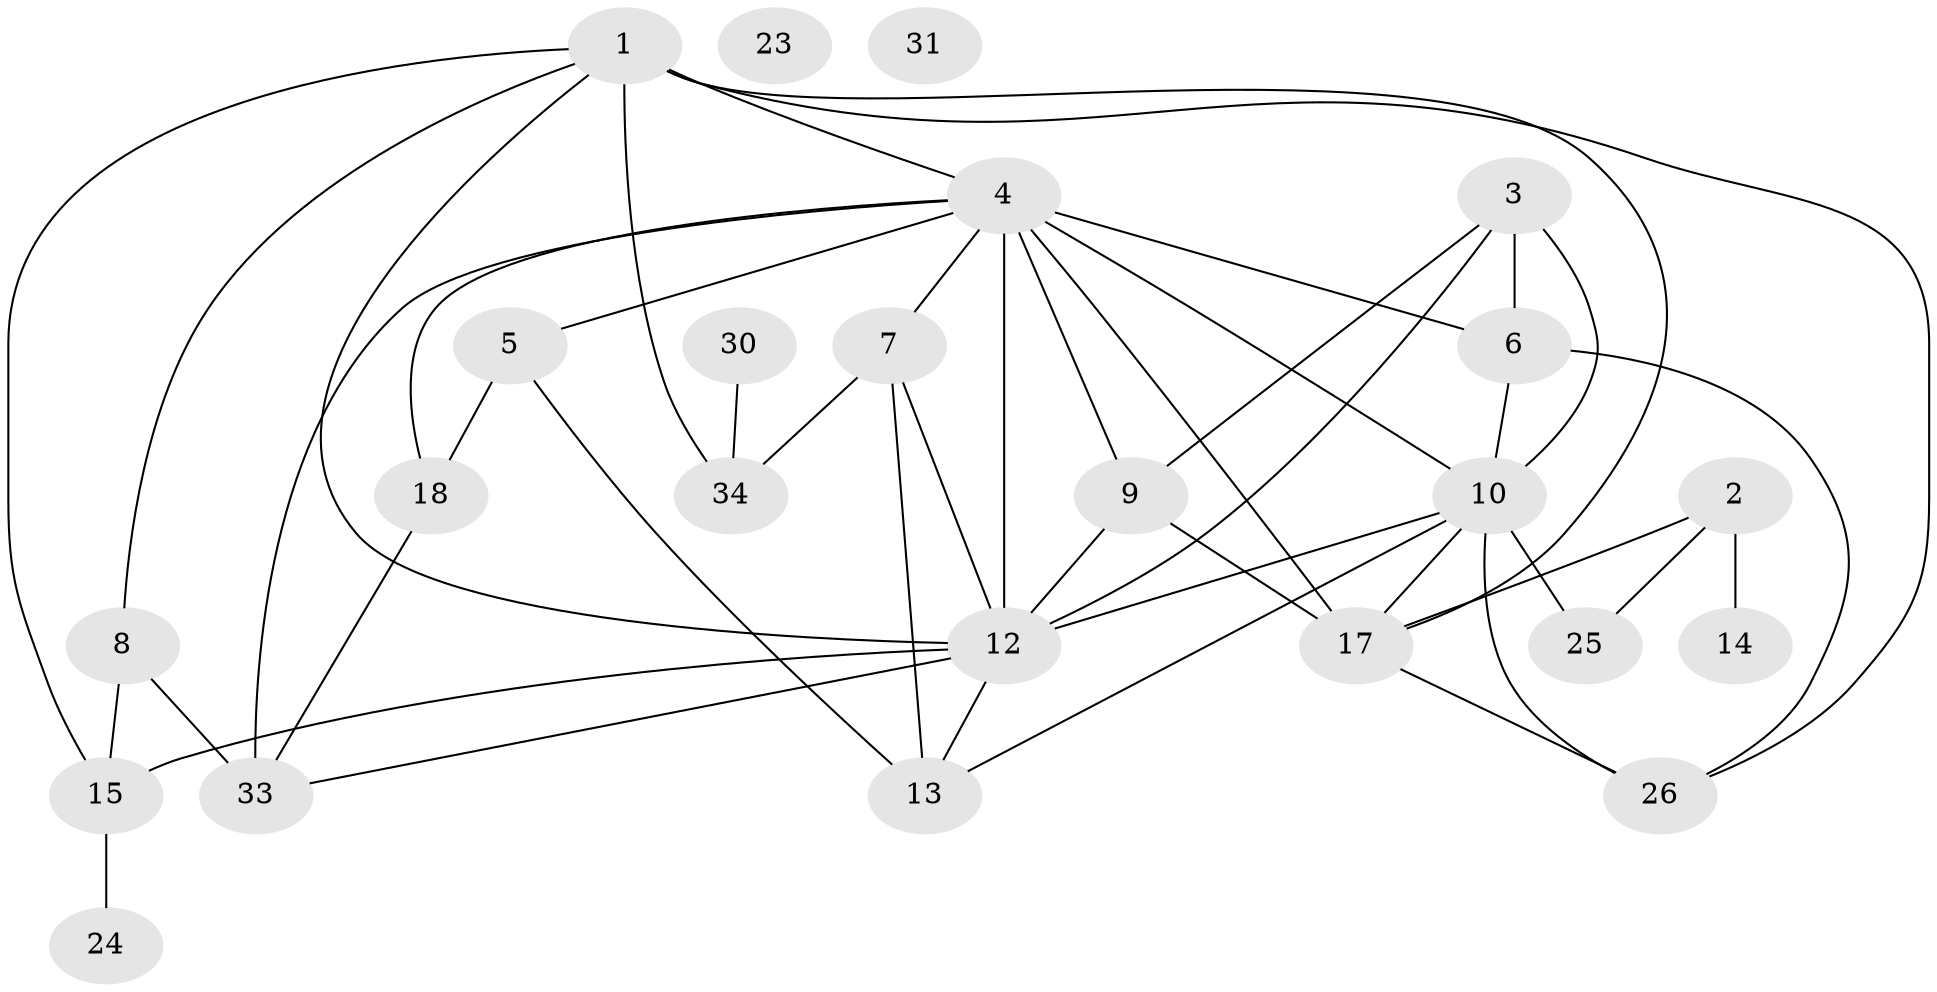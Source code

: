 // original degree distribution, {3: 0.21311475409836064, 1: 0.21311475409836064, 5: 0.11475409836065574, 4: 0.26229508196721313, 2: 0.14754098360655737, 0: 0.01639344262295082, 7: 0.01639344262295082, 6: 0.01639344262295082}
// Generated by graph-tools (version 1.1) at 2025/16/03/04/25 18:16:40]
// undirected, 24 vertices, 46 edges
graph export_dot {
graph [start="1"]
  node [color=gray90,style=filled];
  1 [super="+35"];
  2 [super="+42"];
  3 [super="+55+11+32"];
  4 [super="+19+28+54"];
  5 [super="+51"];
  6 [super="+39"];
  7 [super="+29+37"];
  8 [super="+46"];
  9 [super="+43"];
  10 [super="+22"];
  12 [super="+16+20"];
  13 [super="+40"];
  14;
  15 [super="+47+58"];
  17 [super="+36"];
  18;
  23;
  24;
  25;
  26 [super="+27+50"];
  30;
  31 [super="+38"];
  33 [super="+45"];
  34 [super="+44"];
  1 -- 4;
  1 -- 8;
  1 -- 34;
  1 -- 17;
  1 -- 26;
  1 -- 12;
  1 -- 15;
  2 -- 25;
  2 -- 14;
  2 -- 17;
  3 -- 6 [weight=2];
  3 -- 9;
  3 -- 12 [weight=2];
  3 -- 10 [weight=2];
  4 -- 33 [weight=2];
  4 -- 18;
  4 -- 17 [weight=2];
  4 -- 6;
  4 -- 7;
  4 -- 9;
  4 -- 12 [weight=3];
  4 -- 5;
  4 -- 10;
  5 -- 18;
  5 -- 13;
  6 -- 26;
  6 -- 10 [weight=2];
  7 -- 34;
  7 -- 13;
  7 -- 12;
  8 -- 15;
  8 -- 33;
  9 -- 17;
  9 -- 12;
  10 -- 25;
  10 -- 17;
  10 -- 13;
  10 -- 26;
  10 -- 12;
  12 -- 15;
  12 -- 33;
  12 -- 13;
  15 -- 24;
  17 -- 26;
  18 -- 33;
  30 -- 34;
}
